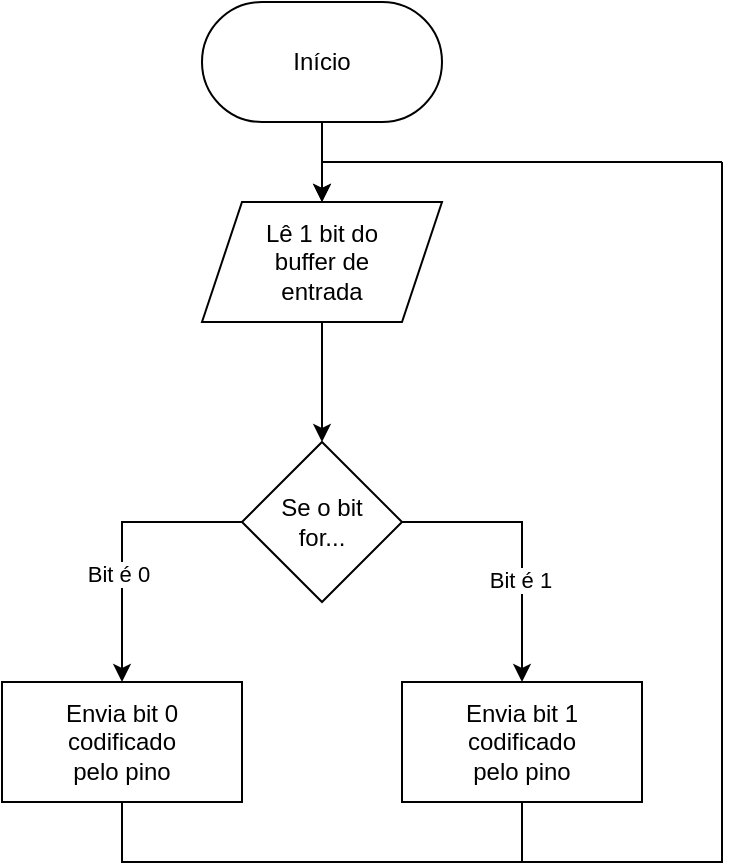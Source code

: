 <mxfile version="25.0.3">
  <diagram id="C5RBs43oDa-KdzZeNtuy" name="Page-1">
    <mxGraphModel dx="989" dy="517" grid="1" gridSize="10" guides="1" tooltips="1" connect="1" arrows="1" fold="1" page="1" pageScale="1" pageWidth="827" pageHeight="1169" math="0" shadow="0">
      <root>
        <mxCell id="WIyWlLk6GJQsqaUBKTNV-0" />
        <mxCell id="WIyWlLk6GJQsqaUBKTNV-1" parent="WIyWlLk6GJQsqaUBKTNV-0" />
        <mxCell id="UBzTA4vdgOrGyPvFyf7--19" style="edgeStyle=orthogonalEdgeStyle;rounded=0;orthogonalLoop=1;jettySize=auto;html=1;" edge="1" parent="WIyWlLk6GJQsqaUBKTNV-1" source="UBzTA4vdgOrGyPvFyf7--0">
          <mxGeometry relative="1" as="geometry">
            <mxPoint x="340" y="320.0" as="targetPoint" />
          </mxGeometry>
        </mxCell>
        <mxCell id="UBzTA4vdgOrGyPvFyf7--0" value="Início" style="rounded=1;whiteSpace=wrap;html=1;arcSize=50;" vertex="1" parent="WIyWlLk6GJQsqaUBKTNV-1">
          <mxGeometry x="280" y="220" width="120" height="60" as="geometry" />
        </mxCell>
        <mxCell id="UBzTA4vdgOrGyPvFyf7--5" style="edgeStyle=orthogonalEdgeStyle;rounded=0;orthogonalLoop=1;jettySize=auto;html=1;entryX=0.5;entryY=0;entryDx=0;entryDy=0;" edge="1" parent="WIyWlLk6GJQsqaUBKTNV-1" source="UBzTA4vdgOrGyPvFyf7--1" target="UBzTA4vdgOrGyPvFyf7--4">
          <mxGeometry relative="1" as="geometry" />
        </mxCell>
        <mxCell id="UBzTA4vdgOrGyPvFyf7--18" style="edgeStyle=orthogonalEdgeStyle;rounded=0;orthogonalLoop=1;jettySize=auto;html=1;exitX=0.5;exitY=0;exitDx=0;exitDy=0;startArrow=classic;startFill=1;endArrow=none;endFill=0;" edge="1" parent="WIyWlLk6GJQsqaUBKTNV-1" source="UBzTA4vdgOrGyPvFyf7--1">
          <mxGeometry relative="1" as="geometry">
            <mxPoint x="540.0" y="300.0" as="targetPoint" />
            <Array as="points">
              <mxPoint x="340" y="300" />
            </Array>
          </mxGeometry>
        </mxCell>
        <mxCell id="UBzTA4vdgOrGyPvFyf7--1" value="&lt;div&gt;Lê 1 bit do&lt;/div&gt;&lt;div&gt;buffer de&lt;/div&gt;&lt;div&gt;entrada&lt;br&gt;&lt;/div&gt;" style="shape=parallelogram;perimeter=parallelogramPerimeter;whiteSpace=wrap;html=1;fixedSize=1;" vertex="1" parent="WIyWlLk6GJQsqaUBKTNV-1">
          <mxGeometry x="280" y="320" width="120" height="60" as="geometry" />
        </mxCell>
        <mxCell id="UBzTA4vdgOrGyPvFyf7--7" style="edgeStyle=orthogonalEdgeStyle;rounded=0;orthogonalLoop=1;jettySize=auto;html=1;entryX=0.5;entryY=0;entryDx=0;entryDy=0;exitX=0;exitY=0.5;exitDx=0;exitDy=0;" edge="1" parent="WIyWlLk6GJQsqaUBKTNV-1" source="UBzTA4vdgOrGyPvFyf7--4" target="UBzTA4vdgOrGyPvFyf7--6">
          <mxGeometry relative="1" as="geometry" />
        </mxCell>
        <mxCell id="UBzTA4vdgOrGyPvFyf7--8" value="Bit é 0" style="edgeLabel;html=1;align=center;verticalAlign=middle;resizable=0;points=[];" vertex="1" connectable="0" parent="UBzTA4vdgOrGyPvFyf7--7">
          <mxGeometry x="0.219" y="-2" relative="1" as="geometry">
            <mxPoint as="offset" />
          </mxGeometry>
        </mxCell>
        <mxCell id="UBzTA4vdgOrGyPvFyf7--10" style="edgeStyle=orthogonalEdgeStyle;rounded=0;orthogonalLoop=1;jettySize=auto;html=1;entryX=0.5;entryY=0;entryDx=0;entryDy=0;exitX=1;exitY=0.5;exitDx=0;exitDy=0;" edge="1" parent="WIyWlLk6GJQsqaUBKTNV-1" source="UBzTA4vdgOrGyPvFyf7--4" target="UBzTA4vdgOrGyPvFyf7--9">
          <mxGeometry relative="1" as="geometry" />
        </mxCell>
        <mxCell id="UBzTA4vdgOrGyPvFyf7--12" value="Bit é 1" style="edgeLabel;html=1;align=center;verticalAlign=middle;resizable=0;points=[];" vertex="1" connectable="0" parent="UBzTA4vdgOrGyPvFyf7--10">
          <mxGeometry x="0.262" y="-1" relative="1" as="geometry">
            <mxPoint as="offset" />
          </mxGeometry>
        </mxCell>
        <mxCell id="UBzTA4vdgOrGyPvFyf7--4" value="&lt;div&gt;Se o bit&lt;/div&gt;&lt;div&gt;for...&lt;br&gt;&lt;/div&gt;" style="rhombus;whiteSpace=wrap;html=1;" vertex="1" parent="WIyWlLk6GJQsqaUBKTNV-1">
          <mxGeometry x="300" y="440" width="80" height="80" as="geometry" />
        </mxCell>
        <mxCell id="UBzTA4vdgOrGyPvFyf7--13" style="edgeStyle=orthogonalEdgeStyle;rounded=0;orthogonalLoop=1;jettySize=auto;html=1;exitX=0.5;exitY=1;exitDx=0;exitDy=0;endArrow=none;endFill=0;" edge="1" parent="WIyWlLk6GJQsqaUBKTNV-1" source="UBzTA4vdgOrGyPvFyf7--6">
          <mxGeometry relative="1" as="geometry">
            <mxPoint x="540" y="300" as="targetPoint" />
            <Array as="points">
              <mxPoint x="240" y="650" />
              <mxPoint x="540" y="650" />
            </Array>
          </mxGeometry>
        </mxCell>
        <mxCell id="UBzTA4vdgOrGyPvFyf7--6" value="&lt;div&gt;Envia bit 0&lt;br&gt;&lt;/div&gt;&lt;div&gt;codificado&lt;/div&gt;&lt;div&gt;pelo pino&lt;br&gt;&lt;/div&gt;" style="rounded=0;whiteSpace=wrap;html=1;" vertex="1" parent="WIyWlLk6GJQsqaUBKTNV-1">
          <mxGeometry x="180" y="560" width="120" height="60" as="geometry" />
        </mxCell>
        <mxCell id="UBzTA4vdgOrGyPvFyf7--17" style="edgeStyle=orthogonalEdgeStyle;rounded=0;orthogonalLoop=1;jettySize=auto;html=1;endArrow=none;endFill=0;" edge="1" parent="WIyWlLk6GJQsqaUBKTNV-1" source="UBzTA4vdgOrGyPvFyf7--9">
          <mxGeometry relative="1" as="geometry">
            <mxPoint x="440.0" y="650" as="targetPoint" />
          </mxGeometry>
        </mxCell>
        <mxCell id="UBzTA4vdgOrGyPvFyf7--9" value="&lt;div&gt;Envia bit 1&lt;/div&gt;&lt;div&gt;codificado&lt;/div&gt;&lt;div&gt;pelo pino&lt;br&gt;&lt;/div&gt;" style="rounded=0;whiteSpace=wrap;html=1;" vertex="1" parent="WIyWlLk6GJQsqaUBKTNV-1">
          <mxGeometry x="380" y="560" width="120" height="60" as="geometry" />
        </mxCell>
      </root>
    </mxGraphModel>
  </diagram>
</mxfile>
